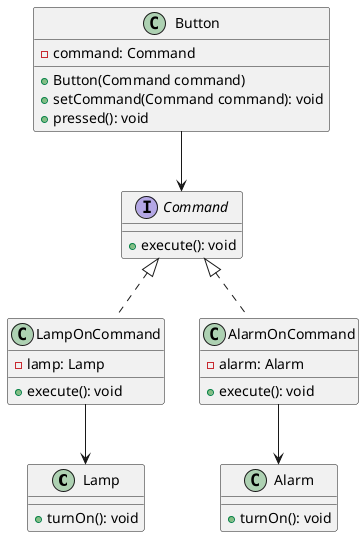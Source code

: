 @startuml
class Lamp {
  +turnOn(): void
}

class Alarm {
  +turnOn(): void
}

class Button {
  -command: Command

  +Button(Command command)
  +setCommand(Command command): void
  +pressed(): void
}

interface Command {
  +execute(): void
}

class LampOnCommand {
  -lamp: Lamp

  +execute(): void
}

class AlarmOnCommand {
  -alarm: Alarm

  +execute(): void
}

Button --> Command
Command <|.. LampOnCommand
Command <|.. AlarmOnCommand
LampOnCommand --> Lamp
AlarmOnCommand --> Alarm
@enduml